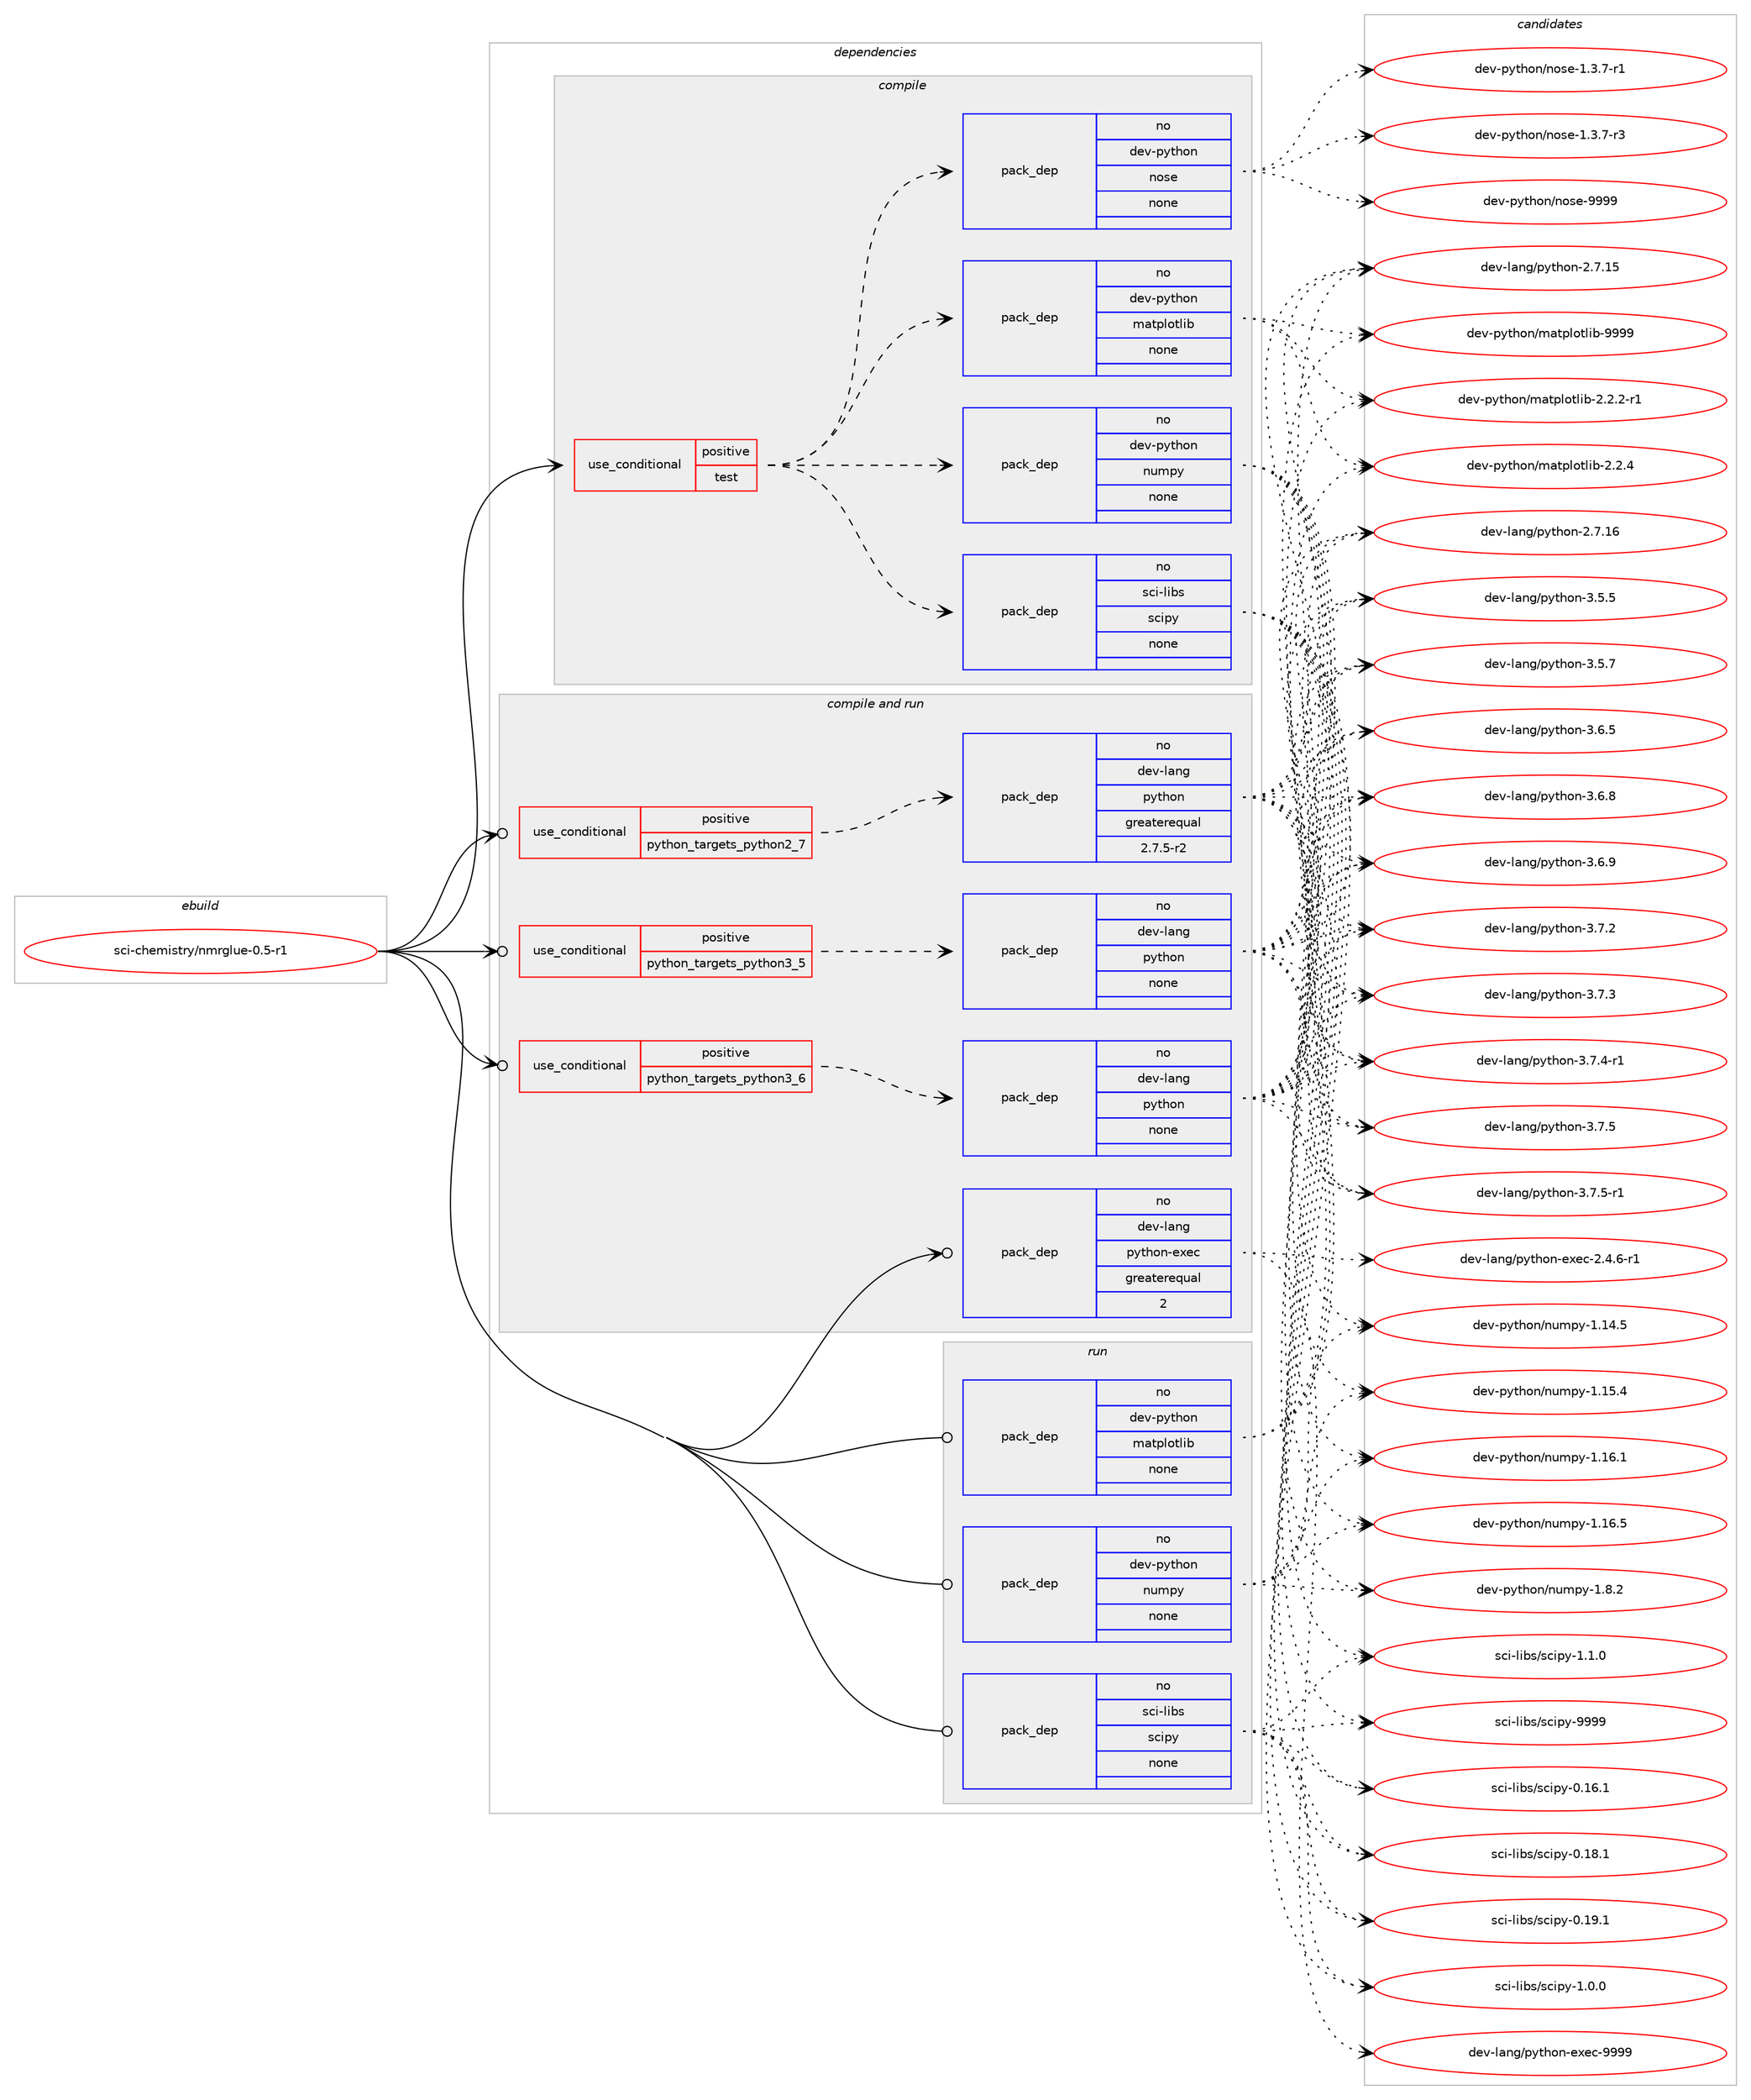 digraph prolog {

# *************
# Graph options
# *************

newrank=true;
concentrate=true;
compound=true;
graph [rankdir=LR,fontname=Helvetica,fontsize=10,ranksep=1.5];#, ranksep=2.5, nodesep=0.2];
edge  [arrowhead=vee];
node  [fontname=Helvetica,fontsize=10];

# **********
# The ebuild
# **********

subgraph cluster_leftcol {
color=gray;
rank=same;
label=<<i>ebuild</i>>;
id [label="sci-chemistry/nmrglue-0.5-r1", color=red, width=4, href="../sci-chemistry/nmrglue-0.5-r1.svg"];
}

# ****************
# The dependencies
# ****************

subgraph cluster_midcol {
color=gray;
label=<<i>dependencies</i>>;
subgraph cluster_compile {
fillcolor="#eeeeee";
style=filled;
label=<<i>compile</i>>;
subgraph cond207025 {
dependency851889 [label=<<TABLE BORDER="0" CELLBORDER="1" CELLSPACING="0" CELLPADDING="4"><TR><TD ROWSPAN="3" CELLPADDING="10">use_conditional</TD></TR><TR><TD>positive</TD></TR><TR><TD>test</TD></TR></TABLE>>, shape=none, color=red];
subgraph pack629821 {
dependency851890 [label=<<TABLE BORDER="0" CELLBORDER="1" CELLSPACING="0" CELLPADDING="4" WIDTH="220"><TR><TD ROWSPAN="6" CELLPADDING="30">pack_dep</TD></TR><TR><TD WIDTH="110">no</TD></TR><TR><TD>dev-python</TD></TR><TR><TD>matplotlib</TD></TR><TR><TD>none</TD></TR><TR><TD></TD></TR></TABLE>>, shape=none, color=blue];
}
dependency851889:e -> dependency851890:w [weight=20,style="dashed",arrowhead="vee"];
subgraph pack629822 {
dependency851891 [label=<<TABLE BORDER="0" CELLBORDER="1" CELLSPACING="0" CELLPADDING="4" WIDTH="220"><TR><TD ROWSPAN="6" CELLPADDING="30">pack_dep</TD></TR><TR><TD WIDTH="110">no</TD></TR><TR><TD>dev-python</TD></TR><TR><TD>numpy</TD></TR><TR><TD>none</TD></TR><TR><TD></TD></TR></TABLE>>, shape=none, color=blue];
}
dependency851889:e -> dependency851891:w [weight=20,style="dashed",arrowhead="vee"];
subgraph pack629823 {
dependency851892 [label=<<TABLE BORDER="0" CELLBORDER="1" CELLSPACING="0" CELLPADDING="4" WIDTH="220"><TR><TD ROWSPAN="6" CELLPADDING="30">pack_dep</TD></TR><TR><TD WIDTH="110">no</TD></TR><TR><TD>sci-libs</TD></TR><TR><TD>scipy</TD></TR><TR><TD>none</TD></TR><TR><TD></TD></TR></TABLE>>, shape=none, color=blue];
}
dependency851889:e -> dependency851892:w [weight=20,style="dashed",arrowhead="vee"];
subgraph pack629824 {
dependency851893 [label=<<TABLE BORDER="0" CELLBORDER="1" CELLSPACING="0" CELLPADDING="4" WIDTH="220"><TR><TD ROWSPAN="6" CELLPADDING="30">pack_dep</TD></TR><TR><TD WIDTH="110">no</TD></TR><TR><TD>dev-python</TD></TR><TR><TD>nose</TD></TR><TR><TD>none</TD></TR><TR><TD></TD></TR></TABLE>>, shape=none, color=blue];
}
dependency851889:e -> dependency851893:w [weight=20,style="dashed",arrowhead="vee"];
}
id:e -> dependency851889:w [weight=20,style="solid",arrowhead="vee"];
}
subgraph cluster_compileandrun {
fillcolor="#eeeeee";
style=filled;
label=<<i>compile and run</i>>;
subgraph cond207026 {
dependency851894 [label=<<TABLE BORDER="0" CELLBORDER="1" CELLSPACING="0" CELLPADDING="4"><TR><TD ROWSPAN="3" CELLPADDING="10">use_conditional</TD></TR><TR><TD>positive</TD></TR><TR><TD>python_targets_python2_7</TD></TR></TABLE>>, shape=none, color=red];
subgraph pack629825 {
dependency851895 [label=<<TABLE BORDER="0" CELLBORDER="1" CELLSPACING="0" CELLPADDING="4" WIDTH="220"><TR><TD ROWSPAN="6" CELLPADDING="30">pack_dep</TD></TR><TR><TD WIDTH="110">no</TD></TR><TR><TD>dev-lang</TD></TR><TR><TD>python</TD></TR><TR><TD>greaterequal</TD></TR><TR><TD>2.7.5-r2</TD></TR></TABLE>>, shape=none, color=blue];
}
dependency851894:e -> dependency851895:w [weight=20,style="dashed",arrowhead="vee"];
}
id:e -> dependency851894:w [weight=20,style="solid",arrowhead="odotvee"];
subgraph cond207027 {
dependency851896 [label=<<TABLE BORDER="0" CELLBORDER="1" CELLSPACING="0" CELLPADDING="4"><TR><TD ROWSPAN="3" CELLPADDING="10">use_conditional</TD></TR><TR><TD>positive</TD></TR><TR><TD>python_targets_python3_5</TD></TR></TABLE>>, shape=none, color=red];
subgraph pack629826 {
dependency851897 [label=<<TABLE BORDER="0" CELLBORDER="1" CELLSPACING="0" CELLPADDING="4" WIDTH="220"><TR><TD ROWSPAN="6" CELLPADDING="30">pack_dep</TD></TR><TR><TD WIDTH="110">no</TD></TR><TR><TD>dev-lang</TD></TR><TR><TD>python</TD></TR><TR><TD>none</TD></TR><TR><TD></TD></TR></TABLE>>, shape=none, color=blue];
}
dependency851896:e -> dependency851897:w [weight=20,style="dashed",arrowhead="vee"];
}
id:e -> dependency851896:w [weight=20,style="solid",arrowhead="odotvee"];
subgraph cond207028 {
dependency851898 [label=<<TABLE BORDER="0" CELLBORDER="1" CELLSPACING="0" CELLPADDING="4"><TR><TD ROWSPAN="3" CELLPADDING="10">use_conditional</TD></TR><TR><TD>positive</TD></TR><TR><TD>python_targets_python3_6</TD></TR></TABLE>>, shape=none, color=red];
subgraph pack629827 {
dependency851899 [label=<<TABLE BORDER="0" CELLBORDER="1" CELLSPACING="0" CELLPADDING="4" WIDTH="220"><TR><TD ROWSPAN="6" CELLPADDING="30">pack_dep</TD></TR><TR><TD WIDTH="110">no</TD></TR><TR><TD>dev-lang</TD></TR><TR><TD>python</TD></TR><TR><TD>none</TD></TR><TR><TD></TD></TR></TABLE>>, shape=none, color=blue];
}
dependency851898:e -> dependency851899:w [weight=20,style="dashed",arrowhead="vee"];
}
id:e -> dependency851898:w [weight=20,style="solid",arrowhead="odotvee"];
subgraph pack629828 {
dependency851900 [label=<<TABLE BORDER="0" CELLBORDER="1" CELLSPACING="0" CELLPADDING="4" WIDTH="220"><TR><TD ROWSPAN="6" CELLPADDING="30">pack_dep</TD></TR><TR><TD WIDTH="110">no</TD></TR><TR><TD>dev-lang</TD></TR><TR><TD>python-exec</TD></TR><TR><TD>greaterequal</TD></TR><TR><TD>2</TD></TR></TABLE>>, shape=none, color=blue];
}
id:e -> dependency851900:w [weight=20,style="solid",arrowhead="odotvee"];
}
subgraph cluster_run {
fillcolor="#eeeeee";
style=filled;
label=<<i>run</i>>;
subgraph pack629829 {
dependency851901 [label=<<TABLE BORDER="0" CELLBORDER="1" CELLSPACING="0" CELLPADDING="4" WIDTH="220"><TR><TD ROWSPAN="6" CELLPADDING="30">pack_dep</TD></TR><TR><TD WIDTH="110">no</TD></TR><TR><TD>dev-python</TD></TR><TR><TD>matplotlib</TD></TR><TR><TD>none</TD></TR><TR><TD></TD></TR></TABLE>>, shape=none, color=blue];
}
id:e -> dependency851901:w [weight=20,style="solid",arrowhead="odot"];
subgraph pack629830 {
dependency851902 [label=<<TABLE BORDER="0" CELLBORDER="1" CELLSPACING="0" CELLPADDING="4" WIDTH="220"><TR><TD ROWSPAN="6" CELLPADDING="30">pack_dep</TD></TR><TR><TD WIDTH="110">no</TD></TR><TR><TD>dev-python</TD></TR><TR><TD>numpy</TD></TR><TR><TD>none</TD></TR><TR><TD></TD></TR></TABLE>>, shape=none, color=blue];
}
id:e -> dependency851902:w [weight=20,style="solid",arrowhead="odot"];
subgraph pack629831 {
dependency851903 [label=<<TABLE BORDER="0" CELLBORDER="1" CELLSPACING="0" CELLPADDING="4" WIDTH="220"><TR><TD ROWSPAN="6" CELLPADDING="30">pack_dep</TD></TR><TR><TD WIDTH="110">no</TD></TR><TR><TD>sci-libs</TD></TR><TR><TD>scipy</TD></TR><TR><TD>none</TD></TR><TR><TD></TD></TR></TABLE>>, shape=none, color=blue];
}
id:e -> dependency851903:w [weight=20,style="solid",arrowhead="odot"];
}
}

# **************
# The candidates
# **************

subgraph cluster_choices {
rank=same;
color=gray;
label=<<i>candidates</i>>;

subgraph choice629821 {
color=black;
nodesep=1;
choice100101118451121211161041111104710997116112108111116108105984550465046504511449 [label="dev-python/matplotlib-2.2.2-r1", color=red, width=4,href="../dev-python/matplotlib-2.2.2-r1.svg"];
choice10010111845112121116104111110471099711611210811111610810598455046504652 [label="dev-python/matplotlib-2.2.4", color=red, width=4,href="../dev-python/matplotlib-2.2.4.svg"];
choice100101118451121211161041111104710997116112108111116108105984557575757 [label="dev-python/matplotlib-9999", color=red, width=4,href="../dev-python/matplotlib-9999.svg"];
dependency851890:e -> choice100101118451121211161041111104710997116112108111116108105984550465046504511449:w [style=dotted,weight="100"];
dependency851890:e -> choice10010111845112121116104111110471099711611210811111610810598455046504652:w [style=dotted,weight="100"];
dependency851890:e -> choice100101118451121211161041111104710997116112108111116108105984557575757:w [style=dotted,weight="100"];
}
subgraph choice629822 {
color=black;
nodesep=1;
choice100101118451121211161041111104711011710911212145494649524653 [label="dev-python/numpy-1.14.5", color=red, width=4,href="../dev-python/numpy-1.14.5.svg"];
choice100101118451121211161041111104711011710911212145494649534652 [label="dev-python/numpy-1.15.4", color=red, width=4,href="../dev-python/numpy-1.15.4.svg"];
choice100101118451121211161041111104711011710911212145494649544649 [label="dev-python/numpy-1.16.1", color=red, width=4,href="../dev-python/numpy-1.16.1.svg"];
choice100101118451121211161041111104711011710911212145494649544653 [label="dev-python/numpy-1.16.5", color=red, width=4,href="../dev-python/numpy-1.16.5.svg"];
choice1001011184511212111610411111047110117109112121454946564650 [label="dev-python/numpy-1.8.2", color=red, width=4,href="../dev-python/numpy-1.8.2.svg"];
dependency851891:e -> choice100101118451121211161041111104711011710911212145494649524653:w [style=dotted,weight="100"];
dependency851891:e -> choice100101118451121211161041111104711011710911212145494649534652:w [style=dotted,weight="100"];
dependency851891:e -> choice100101118451121211161041111104711011710911212145494649544649:w [style=dotted,weight="100"];
dependency851891:e -> choice100101118451121211161041111104711011710911212145494649544653:w [style=dotted,weight="100"];
dependency851891:e -> choice1001011184511212111610411111047110117109112121454946564650:w [style=dotted,weight="100"];
}
subgraph choice629823 {
color=black;
nodesep=1;
choice115991054510810598115471159910511212145484649544649 [label="sci-libs/scipy-0.16.1", color=red, width=4,href="../sci-libs/scipy-0.16.1.svg"];
choice115991054510810598115471159910511212145484649564649 [label="sci-libs/scipy-0.18.1", color=red, width=4,href="../sci-libs/scipy-0.18.1.svg"];
choice115991054510810598115471159910511212145484649574649 [label="sci-libs/scipy-0.19.1", color=red, width=4,href="../sci-libs/scipy-0.19.1.svg"];
choice1159910545108105981154711599105112121454946484648 [label="sci-libs/scipy-1.0.0", color=red, width=4,href="../sci-libs/scipy-1.0.0.svg"];
choice1159910545108105981154711599105112121454946494648 [label="sci-libs/scipy-1.1.0", color=red, width=4,href="../sci-libs/scipy-1.1.0.svg"];
choice11599105451081059811547115991051121214557575757 [label="sci-libs/scipy-9999", color=red, width=4,href="../sci-libs/scipy-9999.svg"];
dependency851892:e -> choice115991054510810598115471159910511212145484649544649:w [style=dotted,weight="100"];
dependency851892:e -> choice115991054510810598115471159910511212145484649564649:w [style=dotted,weight="100"];
dependency851892:e -> choice115991054510810598115471159910511212145484649574649:w [style=dotted,weight="100"];
dependency851892:e -> choice1159910545108105981154711599105112121454946484648:w [style=dotted,weight="100"];
dependency851892:e -> choice1159910545108105981154711599105112121454946494648:w [style=dotted,weight="100"];
dependency851892:e -> choice11599105451081059811547115991051121214557575757:w [style=dotted,weight="100"];
}
subgraph choice629824 {
color=black;
nodesep=1;
choice10010111845112121116104111110471101111151014549465146554511449 [label="dev-python/nose-1.3.7-r1", color=red, width=4,href="../dev-python/nose-1.3.7-r1.svg"];
choice10010111845112121116104111110471101111151014549465146554511451 [label="dev-python/nose-1.3.7-r3", color=red, width=4,href="../dev-python/nose-1.3.7-r3.svg"];
choice10010111845112121116104111110471101111151014557575757 [label="dev-python/nose-9999", color=red, width=4,href="../dev-python/nose-9999.svg"];
dependency851893:e -> choice10010111845112121116104111110471101111151014549465146554511449:w [style=dotted,weight="100"];
dependency851893:e -> choice10010111845112121116104111110471101111151014549465146554511451:w [style=dotted,weight="100"];
dependency851893:e -> choice10010111845112121116104111110471101111151014557575757:w [style=dotted,weight="100"];
}
subgraph choice629825 {
color=black;
nodesep=1;
choice10010111845108971101034711212111610411111045504655464953 [label="dev-lang/python-2.7.15", color=red, width=4,href="../dev-lang/python-2.7.15.svg"];
choice10010111845108971101034711212111610411111045504655464954 [label="dev-lang/python-2.7.16", color=red, width=4,href="../dev-lang/python-2.7.16.svg"];
choice100101118451089711010347112121116104111110455146534653 [label="dev-lang/python-3.5.5", color=red, width=4,href="../dev-lang/python-3.5.5.svg"];
choice100101118451089711010347112121116104111110455146534655 [label="dev-lang/python-3.5.7", color=red, width=4,href="../dev-lang/python-3.5.7.svg"];
choice100101118451089711010347112121116104111110455146544653 [label="dev-lang/python-3.6.5", color=red, width=4,href="../dev-lang/python-3.6.5.svg"];
choice100101118451089711010347112121116104111110455146544656 [label="dev-lang/python-3.6.8", color=red, width=4,href="../dev-lang/python-3.6.8.svg"];
choice100101118451089711010347112121116104111110455146544657 [label="dev-lang/python-3.6.9", color=red, width=4,href="../dev-lang/python-3.6.9.svg"];
choice100101118451089711010347112121116104111110455146554650 [label="dev-lang/python-3.7.2", color=red, width=4,href="../dev-lang/python-3.7.2.svg"];
choice100101118451089711010347112121116104111110455146554651 [label="dev-lang/python-3.7.3", color=red, width=4,href="../dev-lang/python-3.7.3.svg"];
choice1001011184510897110103471121211161041111104551465546524511449 [label="dev-lang/python-3.7.4-r1", color=red, width=4,href="../dev-lang/python-3.7.4-r1.svg"];
choice100101118451089711010347112121116104111110455146554653 [label="dev-lang/python-3.7.5", color=red, width=4,href="../dev-lang/python-3.7.5.svg"];
choice1001011184510897110103471121211161041111104551465546534511449 [label="dev-lang/python-3.7.5-r1", color=red, width=4,href="../dev-lang/python-3.7.5-r1.svg"];
dependency851895:e -> choice10010111845108971101034711212111610411111045504655464953:w [style=dotted,weight="100"];
dependency851895:e -> choice10010111845108971101034711212111610411111045504655464954:w [style=dotted,weight="100"];
dependency851895:e -> choice100101118451089711010347112121116104111110455146534653:w [style=dotted,weight="100"];
dependency851895:e -> choice100101118451089711010347112121116104111110455146534655:w [style=dotted,weight="100"];
dependency851895:e -> choice100101118451089711010347112121116104111110455146544653:w [style=dotted,weight="100"];
dependency851895:e -> choice100101118451089711010347112121116104111110455146544656:w [style=dotted,weight="100"];
dependency851895:e -> choice100101118451089711010347112121116104111110455146544657:w [style=dotted,weight="100"];
dependency851895:e -> choice100101118451089711010347112121116104111110455146554650:w [style=dotted,weight="100"];
dependency851895:e -> choice100101118451089711010347112121116104111110455146554651:w [style=dotted,weight="100"];
dependency851895:e -> choice1001011184510897110103471121211161041111104551465546524511449:w [style=dotted,weight="100"];
dependency851895:e -> choice100101118451089711010347112121116104111110455146554653:w [style=dotted,weight="100"];
dependency851895:e -> choice1001011184510897110103471121211161041111104551465546534511449:w [style=dotted,weight="100"];
}
subgraph choice629826 {
color=black;
nodesep=1;
choice10010111845108971101034711212111610411111045504655464953 [label="dev-lang/python-2.7.15", color=red, width=4,href="../dev-lang/python-2.7.15.svg"];
choice10010111845108971101034711212111610411111045504655464954 [label="dev-lang/python-2.7.16", color=red, width=4,href="../dev-lang/python-2.7.16.svg"];
choice100101118451089711010347112121116104111110455146534653 [label="dev-lang/python-3.5.5", color=red, width=4,href="../dev-lang/python-3.5.5.svg"];
choice100101118451089711010347112121116104111110455146534655 [label="dev-lang/python-3.5.7", color=red, width=4,href="../dev-lang/python-3.5.7.svg"];
choice100101118451089711010347112121116104111110455146544653 [label="dev-lang/python-3.6.5", color=red, width=4,href="../dev-lang/python-3.6.5.svg"];
choice100101118451089711010347112121116104111110455146544656 [label="dev-lang/python-3.6.8", color=red, width=4,href="../dev-lang/python-3.6.8.svg"];
choice100101118451089711010347112121116104111110455146544657 [label="dev-lang/python-3.6.9", color=red, width=4,href="../dev-lang/python-3.6.9.svg"];
choice100101118451089711010347112121116104111110455146554650 [label="dev-lang/python-3.7.2", color=red, width=4,href="../dev-lang/python-3.7.2.svg"];
choice100101118451089711010347112121116104111110455146554651 [label="dev-lang/python-3.7.3", color=red, width=4,href="../dev-lang/python-3.7.3.svg"];
choice1001011184510897110103471121211161041111104551465546524511449 [label="dev-lang/python-3.7.4-r1", color=red, width=4,href="../dev-lang/python-3.7.4-r1.svg"];
choice100101118451089711010347112121116104111110455146554653 [label="dev-lang/python-3.7.5", color=red, width=4,href="../dev-lang/python-3.7.5.svg"];
choice1001011184510897110103471121211161041111104551465546534511449 [label="dev-lang/python-3.7.5-r1", color=red, width=4,href="../dev-lang/python-3.7.5-r1.svg"];
dependency851897:e -> choice10010111845108971101034711212111610411111045504655464953:w [style=dotted,weight="100"];
dependency851897:e -> choice10010111845108971101034711212111610411111045504655464954:w [style=dotted,weight="100"];
dependency851897:e -> choice100101118451089711010347112121116104111110455146534653:w [style=dotted,weight="100"];
dependency851897:e -> choice100101118451089711010347112121116104111110455146534655:w [style=dotted,weight="100"];
dependency851897:e -> choice100101118451089711010347112121116104111110455146544653:w [style=dotted,weight="100"];
dependency851897:e -> choice100101118451089711010347112121116104111110455146544656:w [style=dotted,weight="100"];
dependency851897:e -> choice100101118451089711010347112121116104111110455146544657:w [style=dotted,weight="100"];
dependency851897:e -> choice100101118451089711010347112121116104111110455146554650:w [style=dotted,weight="100"];
dependency851897:e -> choice100101118451089711010347112121116104111110455146554651:w [style=dotted,weight="100"];
dependency851897:e -> choice1001011184510897110103471121211161041111104551465546524511449:w [style=dotted,weight="100"];
dependency851897:e -> choice100101118451089711010347112121116104111110455146554653:w [style=dotted,weight="100"];
dependency851897:e -> choice1001011184510897110103471121211161041111104551465546534511449:w [style=dotted,weight="100"];
}
subgraph choice629827 {
color=black;
nodesep=1;
choice10010111845108971101034711212111610411111045504655464953 [label="dev-lang/python-2.7.15", color=red, width=4,href="../dev-lang/python-2.7.15.svg"];
choice10010111845108971101034711212111610411111045504655464954 [label="dev-lang/python-2.7.16", color=red, width=4,href="../dev-lang/python-2.7.16.svg"];
choice100101118451089711010347112121116104111110455146534653 [label="dev-lang/python-3.5.5", color=red, width=4,href="../dev-lang/python-3.5.5.svg"];
choice100101118451089711010347112121116104111110455146534655 [label="dev-lang/python-3.5.7", color=red, width=4,href="../dev-lang/python-3.5.7.svg"];
choice100101118451089711010347112121116104111110455146544653 [label="dev-lang/python-3.6.5", color=red, width=4,href="../dev-lang/python-3.6.5.svg"];
choice100101118451089711010347112121116104111110455146544656 [label="dev-lang/python-3.6.8", color=red, width=4,href="../dev-lang/python-3.6.8.svg"];
choice100101118451089711010347112121116104111110455146544657 [label="dev-lang/python-3.6.9", color=red, width=4,href="../dev-lang/python-3.6.9.svg"];
choice100101118451089711010347112121116104111110455146554650 [label="dev-lang/python-3.7.2", color=red, width=4,href="../dev-lang/python-3.7.2.svg"];
choice100101118451089711010347112121116104111110455146554651 [label="dev-lang/python-3.7.3", color=red, width=4,href="../dev-lang/python-3.7.3.svg"];
choice1001011184510897110103471121211161041111104551465546524511449 [label="dev-lang/python-3.7.4-r1", color=red, width=4,href="../dev-lang/python-3.7.4-r1.svg"];
choice100101118451089711010347112121116104111110455146554653 [label="dev-lang/python-3.7.5", color=red, width=4,href="../dev-lang/python-3.7.5.svg"];
choice1001011184510897110103471121211161041111104551465546534511449 [label="dev-lang/python-3.7.5-r1", color=red, width=4,href="../dev-lang/python-3.7.5-r1.svg"];
dependency851899:e -> choice10010111845108971101034711212111610411111045504655464953:w [style=dotted,weight="100"];
dependency851899:e -> choice10010111845108971101034711212111610411111045504655464954:w [style=dotted,weight="100"];
dependency851899:e -> choice100101118451089711010347112121116104111110455146534653:w [style=dotted,weight="100"];
dependency851899:e -> choice100101118451089711010347112121116104111110455146534655:w [style=dotted,weight="100"];
dependency851899:e -> choice100101118451089711010347112121116104111110455146544653:w [style=dotted,weight="100"];
dependency851899:e -> choice100101118451089711010347112121116104111110455146544656:w [style=dotted,weight="100"];
dependency851899:e -> choice100101118451089711010347112121116104111110455146544657:w [style=dotted,weight="100"];
dependency851899:e -> choice100101118451089711010347112121116104111110455146554650:w [style=dotted,weight="100"];
dependency851899:e -> choice100101118451089711010347112121116104111110455146554651:w [style=dotted,weight="100"];
dependency851899:e -> choice1001011184510897110103471121211161041111104551465546524511449:w [style=dotted,weight="100"];
dependency851899:e -> choice100101118451089711010347112121116104111110455146554653:w [style=dotted,weight="100"];
dependency851899:e -> choice1001011184510897110103471121211161041111104551465546534511449:w [style=dotted,weight="100"];
}
subgraph choice629828 {
color=black;
nodesep=1;
choice10010111845108971101034711212111610411111045101120101994550465246544511449 [label="dev-lang/python-exec-2.4.6-r1", color=red, width=4,href="../dev-lang/python-exec-2.4.6-r1.svg"];
choice10010111845108971101034711212111610411111045101120101994557575757 [label="dev-lang/python-exec-9999", color=red, width=4,href="../dev-lang/python-exec-9999.svg"];
dependency851900:e -> choice10010111845108971101034711212111610411111045101120101994550465246544511449:w [style=dotted,weight="100"];
dependency851900:e -> choice10010111845108971101034711212111610411111045101120101994557575757:w [style=dotted,weight="100"];
}
subgraph choice629829 {
color=black;
nodesep=1;
choice100101118451121211161041111104710997116112108111116108105984550465046504511449 [label="dev-python/matplotlib-2.2.2-r1", color=red, width=4,href="../dev-python/matplotlib-2.2.2-r1.svg"];
choice10010111845112121116104111110471099711611210811111610810598455046504652 [label="dev-python/matplotlib-2.2.4", color=red, width=4,href="../dev-python/matplotlib-2.2.4.svg"];
choice100101118451121211161041111104710997116112108111116108105984557575757 [label="dev-python/matplotlib-9999", color=red, width=4,href="../dev-python/matplotlib-9999.svg"];
dependency851901:e -> choice100101118451121211161041111104710997116112108111116108105984550465046504511449:w [style=dotted,weight="100"];
dependency851901:e -> choice10010111845112121116104111110471099711611210811111610810598455046504652:w [style=dotted,weight="100"];
dependency851901:e -> choice100101118451121211161041111104710997116112108111116108105984557575757:w [style=dotted,weight="100"];
}
subgraph choice629830 {
color=black;
nodesep=1;
choice100101118451121211161041111104711011710911212145494649524653 [label="dev-python/numpy-1.14.5", color=red, width=4,href="../dev-python/numpy-1.14.5.svg"];
choice100101118451121211161041111104711011710911212145494649534652 [label="dev-python/numpy-1.15.4", color=red, width=4,href="../dev-python/numpy-1.15.4.svg"];
choice100101118451121211161041111104711011710911212145494649544649 [label="dev-python/numpy-1.16.1", color=red, width=4,href="../dev-python/numpy-1.16.1.svg"];
choice100101118451121211161041111104711011710911212145494649544653 [label="dev-python/numpy-1.16.5", color=red, width=4,href="../dev-python/numpy-1.16.5.svg"];
choice1001011184511212111610411111047110117109112121454946564650 [label="dev-python/numpy-1.8.2", color=red, width=4,href="../dev-python/numpy-1.8.2.svg"];
dependency851902:e -> choice100101118451121211161041111104711011710911212145494649524653:w [style=dotted,weight="100"];
dependency851902:e -> choice100101118451121211161041111104711011710911212145494649534652:w [style=dotted,weight="100"];
dependency851902:e -> choice100101118451121211161041111104711011710911212145494649544649:w [style=dotted,weight="100"];
dependency851902:e -> choice100101118451121211161041111104711011710911212145494649544653:w [style=dotted,weight="100"];
dependency851902:e -> choice1001011184511212111610411111047110117109112121454946564650:w [style=dotted,weight="100"];
}
subgraph choice629831 {
color=black;
nodesep=1;
choice115991054510810598115471159910511212145484649544649 [label="sci-libs/scipy-0.16.1", color=red, width=4,href="../sci-libs/scipy-0.16.1.svg"];
choice115991054510810598115471159910511212145484649564649 [label="sci-libs/scipy-0.18.1", color=red, width=4,href="../sci-libs/scipy-0.18.1.svg"];
choice115991054510810598115471159910511212145484649574649 [label="sci-libs/scipy-0.19.1", color=red, width=4,href="../sci-libs/scipy-0.19.1.svg"];
choice1159910545108105981154711599105112121454946484648 [label="sci-libs/scipy-1.0.0", color=red, width=4,href="../sci-libs/scipy-1.0.0.svg"];
choice1159910545108105981154711599105112121454946494648 [label="sci-libs/scipy-1.1.0", color=red, width=4,href="../sci-libs/scipy-1.1.0.svg"];
choice11599105451081059811547115991051121214557575757 [label="sci-libs/scipy-9999", color=red, width=4,href="../sci-libs/scipy-9999.svg"];
dependency851903:e -> choice115991054510810598115471159910511212145484649544649:w [style=dotted,weight="100"];
dependency851903:e -> choice115991054510810598115471159910511212145484649564649:w [style=dotted,weight="100"];
dependency851903:e -> choice115991054510810598115471159910511212145484649574649:w [style=dotted,weight="100"];
dependency851903:e -> choice1159910545108105981154711599105112121454946484648:w [style=dotted,weight="100"];
dependency851903:e -> choice1159910545108105981154711599105112121454946494648:w [style=dotted,weight="100"];
dependency851903:e -> choice11599105451081059811547115991051121214557575757:w [style=dotted,weight="100"];
}
}

}
